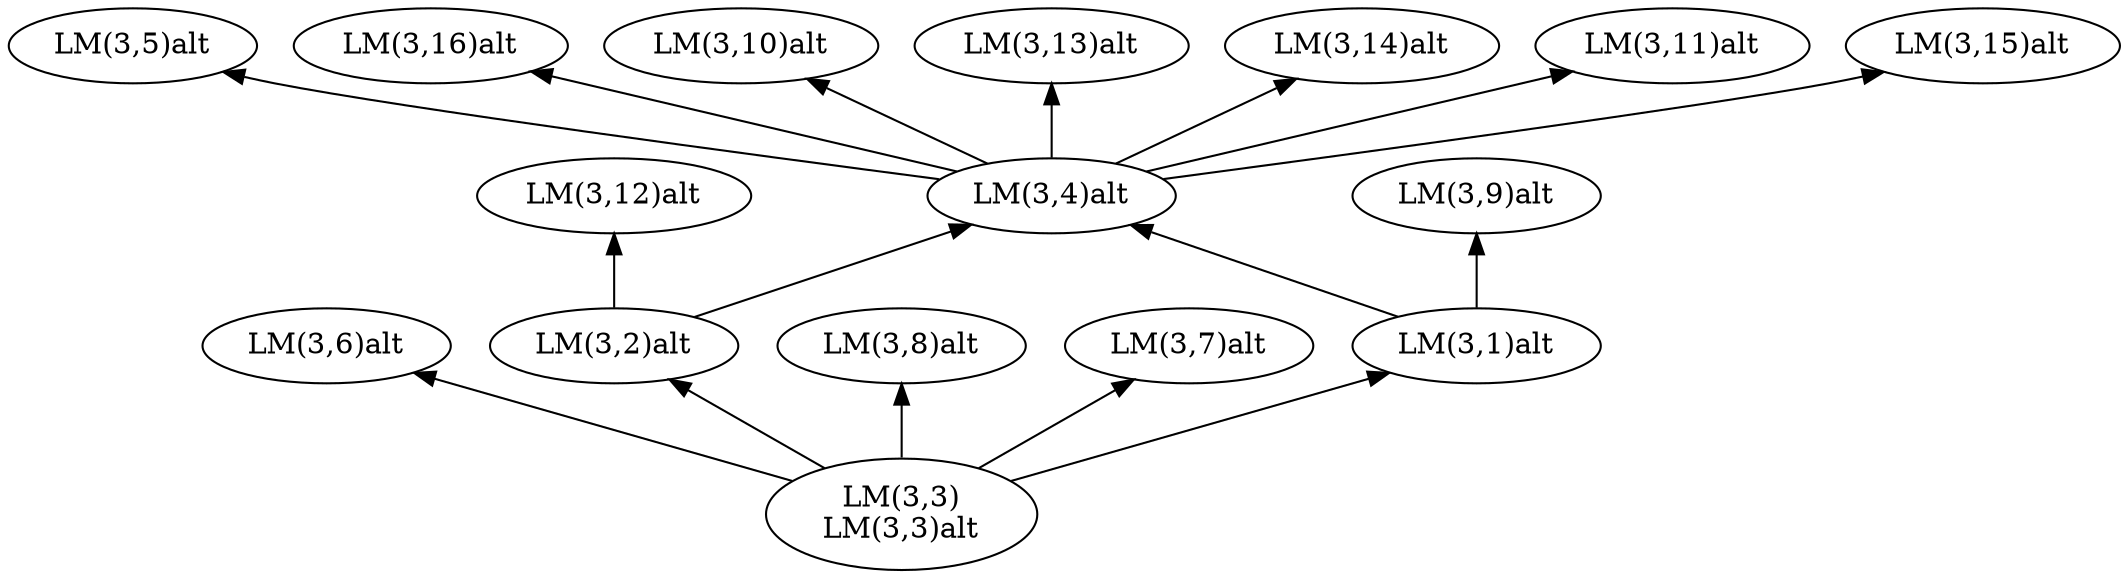 digraph {
	graph [rankdir=BT]
	0 [label="LM(3,6)alt"]
	1 [label="LM(3,5)alt"]
	2 [label="LM(3,16)alt"]
	3 [label="LM(3,2)alt"]
	4 [label="LM(3,3)
LM(3,3)alt"]
	5 [label="LM(3,8)alt"]
	6 [label="LM(3,9)alt"]
	7 [label="LM(3,10)alt"]
	8 [label="LM(3,12)alt"]
	9 [label="LM(3,13)alt"]
	10 [label="LM(3,14)alt"]
	11 [label="LM(3,7)alt"]
	12 [label="LM(3,4)alt"]
	13 [label="LM(3,1)alt"]
	14 [label="LM(3,11)alt"]
	15 [label="LM(3,15)alt"]
	4 -> 0
	12 -> 1
	12 -> 2
	4 -> 3
	3 -> 8
	3 -> 12
	4 -> 5
	4 -> 11
	4 -> 13
	13 -> 6
	12 -> 7
	12 -> 9
	12 -> 10
	13 -> 12
	12 -> 14
	12 -> 15
}
